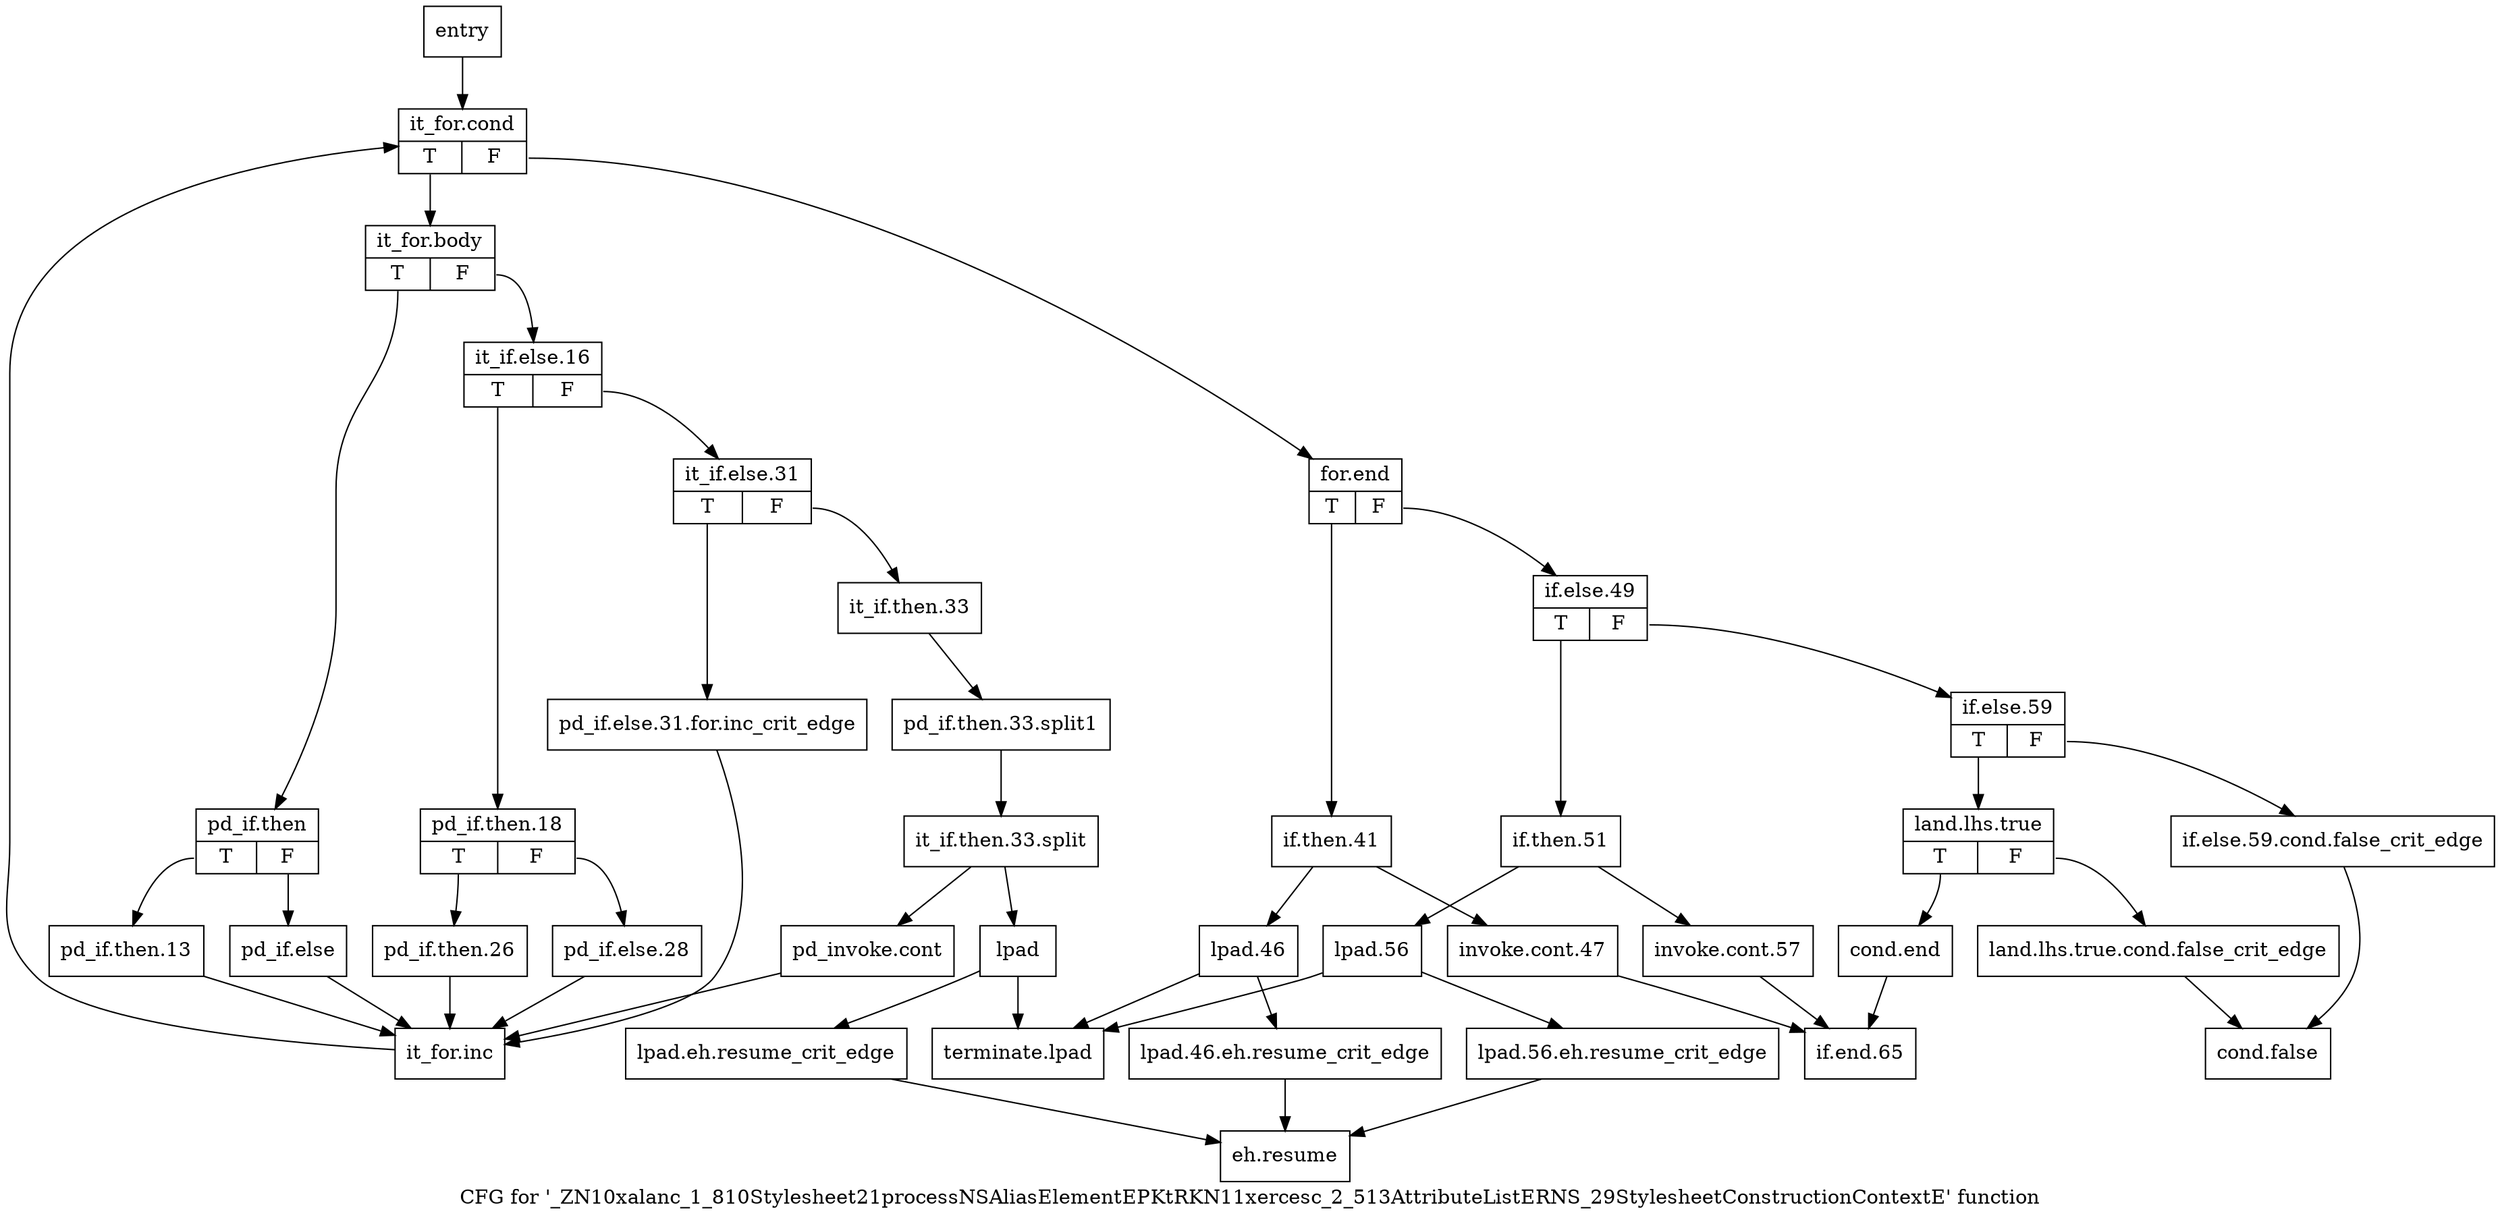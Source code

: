 digraph "CFG for '_ZN10xalanc_1_810Stylesheet21processNSAliasElementEPKtRKN11xercesc_2_513AttributeListERNS_29StylesheetConstructionContextE' function" {
	label="CFG for '_ZN10xalanc_1_810Stylesheet21processNSAliasElementEPKtRKN11xercesc_2_513AttributeListERNS_29StylesheetConstructionContextE' function";

	Node0x795fed0 [shape=record,label="{entry}"];
	Node0x795fed0 -> Node0x795ff20;
	Node0x795ff20 [shape=record,label="{it_for.cond|{<s0>T|<s1>F}}"];
	Node0x795ff20:s0 -> Node0x795ff70;
	Node0x795ff20:s1 -> Node0x7960420;
	Node0x795ff70 [shape=record,label="{it_for.body|{<s0>T|<s1>F}}"];
	Node0x795ff70:s0 -> Node0x795ffc0;
	Node0x795ff70:s1 -> Node0x79600b0;
	Node0x795ffc0 [shape=record,label="{pd_if.then|{<s0>T|<s1>F}}"];
	Node0x795ffc0:s0 -> Node0x7960010;
	Node0x795ffc0:s1 -> Node0x7960060;
	Node0x7960010 [shape=record,label="{pd_if.then.13}"];
	Node0x7960010 -> Node0x79603d0;
	Node0x7960060 [shape=record,label="{pd_if.else}"];
	Node0x7960060 -> Node0x79603d0;
	Node0x79600b0 [shape=record,label="{it_if.else.16|{<s0>T|<s1>F}}"];
	Node0x79600b0:s0 -> Node0x7960100;
	Node0x79600b0:s1 -> Node0x79601f0;
	Node0x7960100 [shape=record,label="{pd_if.then.18|{<s0>T|<s1>F}}"];
	Node0x7960100:s0 -> Node0x7960150;
	Node0x7960100:s1 -> Node0x79601a0;
	Node0x7960150 [shape=record,label="{pd_if.then.26}"];
	Node0x7960150 -> Node0x79603d0;
	Node0x79601a0 [shape=record,label="{pd_if.else.28}"];
	Node0x79601a0 -> Node0x79603d0;
	Node0x79601f0 [shape=record,label="{it_if.else.31|{<s0>T|<s1>F}}"];
	Node0x79601f0:s0 -> Node0x7960240;
	Node0x79601f0:s1 -> Node0x7960290;
	Node0x7960240 [shape=record,label="{pd_if.else.31.for.inc_crit_edge}"];
	Node0x7960240 -> Node0x79603d0;
	Node0x7960290 [shape=record,label="{it_if.then.33}"];
	Node0x7960290 -> Node0xc2584c0;
	Node0xc2584c0 [shape=record,label="{pd_if.then.33.split1}"];
	Node0xc2584c0 -> Node0xc258380;
	Node0xc258380 [shape=record,label="{it_if.then.33.split}"];
	Node0xc258380 -> Node0x79602e0;
	Node0xc258380 -> Node0x7960330;
	Node0x79602e0 [shape=record,label="{pd_invoke.cont}"];
	Node0x79602e0 -> Node0x79603d0;
	Node0x7960330 [shape=record,label="{lpad}"];
	Node0x7960330 -> Node0x7960380;
	Node0x7960330 -> Node0x79609c0;
	Node0x7960380 [shape=record,label="{lpad.eh.resume_crit_edge}"];
	Node0x7960380 -> Node0x7960970;
	Node0x79603d0 [shape=record,label="{it_for.inc}"];
	Node0x79603d0 -> Node0x795ff20;
	Node0x7960420 [shape=record,label="{for.end|{<s0>T|<s1>F}}"];
	Node0x7960420:s0 -> Node0x7960470;
	Node0x7960420:s1 -> Node0x79605b0;
	Node0x7960470 [shape=record,label="{if.then.41}"];
	Node0x7960470 -> Node0x79604c0;
	Node0x7960470 -> Node0x7960510;
	Node0x79604c0 [shape=record,label="{invoke.cont.47}"];
	Node0x79604c0 -> Node0x7960920;
	Node0x7960510 [shape=record,label="{lpad.46}"];
	Node0x7960510 -> Node0x7960560;
	Node0x7960510 -> Node0x79609c0;
	Node0x7960560 [shape=record,label="{lpad.46.eh.resume_crit_edge}"];
	Node0x7960560 -> Node0x7960970;
	Node0x79605b0 [shape=record,label="{if.else.49|{<s0>T|<s1>F}}"];
	Node0x79605b0:s0 -> Node0x7960600;
	Node0x79605b0:s1 -> Node0x7960740;
	Node0x7960600 [shape=record,label="{if.then.51}"];
	Node0x7960600 -> Node0x7960650;
	Node0x7960600 -> Node0x79606a0;
	Node0x7960650 [shape=record,label="{invoke.cont.57}"];
	Node0x7960650 -> Node0x7960920;
	Node0x79606a0 [shape=record,label="{lpad.56}"];
	Node0x79606a0 -> Node0x79606f0;
	Node0x79606a0 -> Node0x79609c0;
	Node0x79606f0 [shape=record,label="{lpad.56.eh.resume_crit_edge}"];
	Node0x79606f0 -> Node0x7960970;
	Node0x7960740 [shape=record,label="{if.else.59|{<s0>T|<s1>F}}"];
	Node0x7960740:s0 -> Node0x79607e0;
	Node0x7960740:s1 -> Node0x7960790;
	Node0x7960790 [shape=record,label="{if.else.59.cond.false_crit_edge}"];
	Node0x7960790 -> Node0x7960880;
	Node0x79607e0 [shape=record,label="{land.lhs.true|{<s0>T|<s1>F}}"];
	Node0x79607e0:s0 -> Node0x79608d0;
	Node0x79607e0:s1 -> Node0x7960830;
	Node0x7960830 [shape=record,label="{land.lhs.true.cond.false_crit_edge}"];
	Node0x7960830 -> Node0x7960880;
	Node0x7960880 [shape=record,label="{cond.false}"];
	Node0x79608d0 [shape=record,label="{cond.end}"];
	Node0x79608d0 -> Node0x7960920;
	Node0x7960920 [shape=record,label="{if.end.65}"];
	Node0x7960970 [shape=record,label="{eh.resume}"];
	Node0x79609c0 [shape=record,label="{terminate.lpad}"];
}
